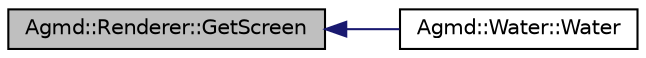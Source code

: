 digraph "Agmd::Renderer::GetScreen"
{
  edge [fontname="Helvetica",fontsize="10",labelfontname="Helvetica",labelfontsize="10"];
  node [fontname="Helvetica",fontsize="10",shape=record];
  rankdir="LR";
  Node1 [label="Agmd::Renderer::GetScreen",height=0.2,width=0.4,color="black", fillcolor="grey75", style="filled" fontcolor="black"];
  Node1 -> Node2 [dir="back",color="midnightblue",fontsize="10",style="solid",fontname="Helvetica"];
  Node2 [label="Agmd::Water::Water",height=0.2,width=0.4,color="black", fillcolor="white", style="filled",URL="$class_agmd_1_1_water.html#a2c58ae33c32399db1b33ea211e33b7fe"];
}
